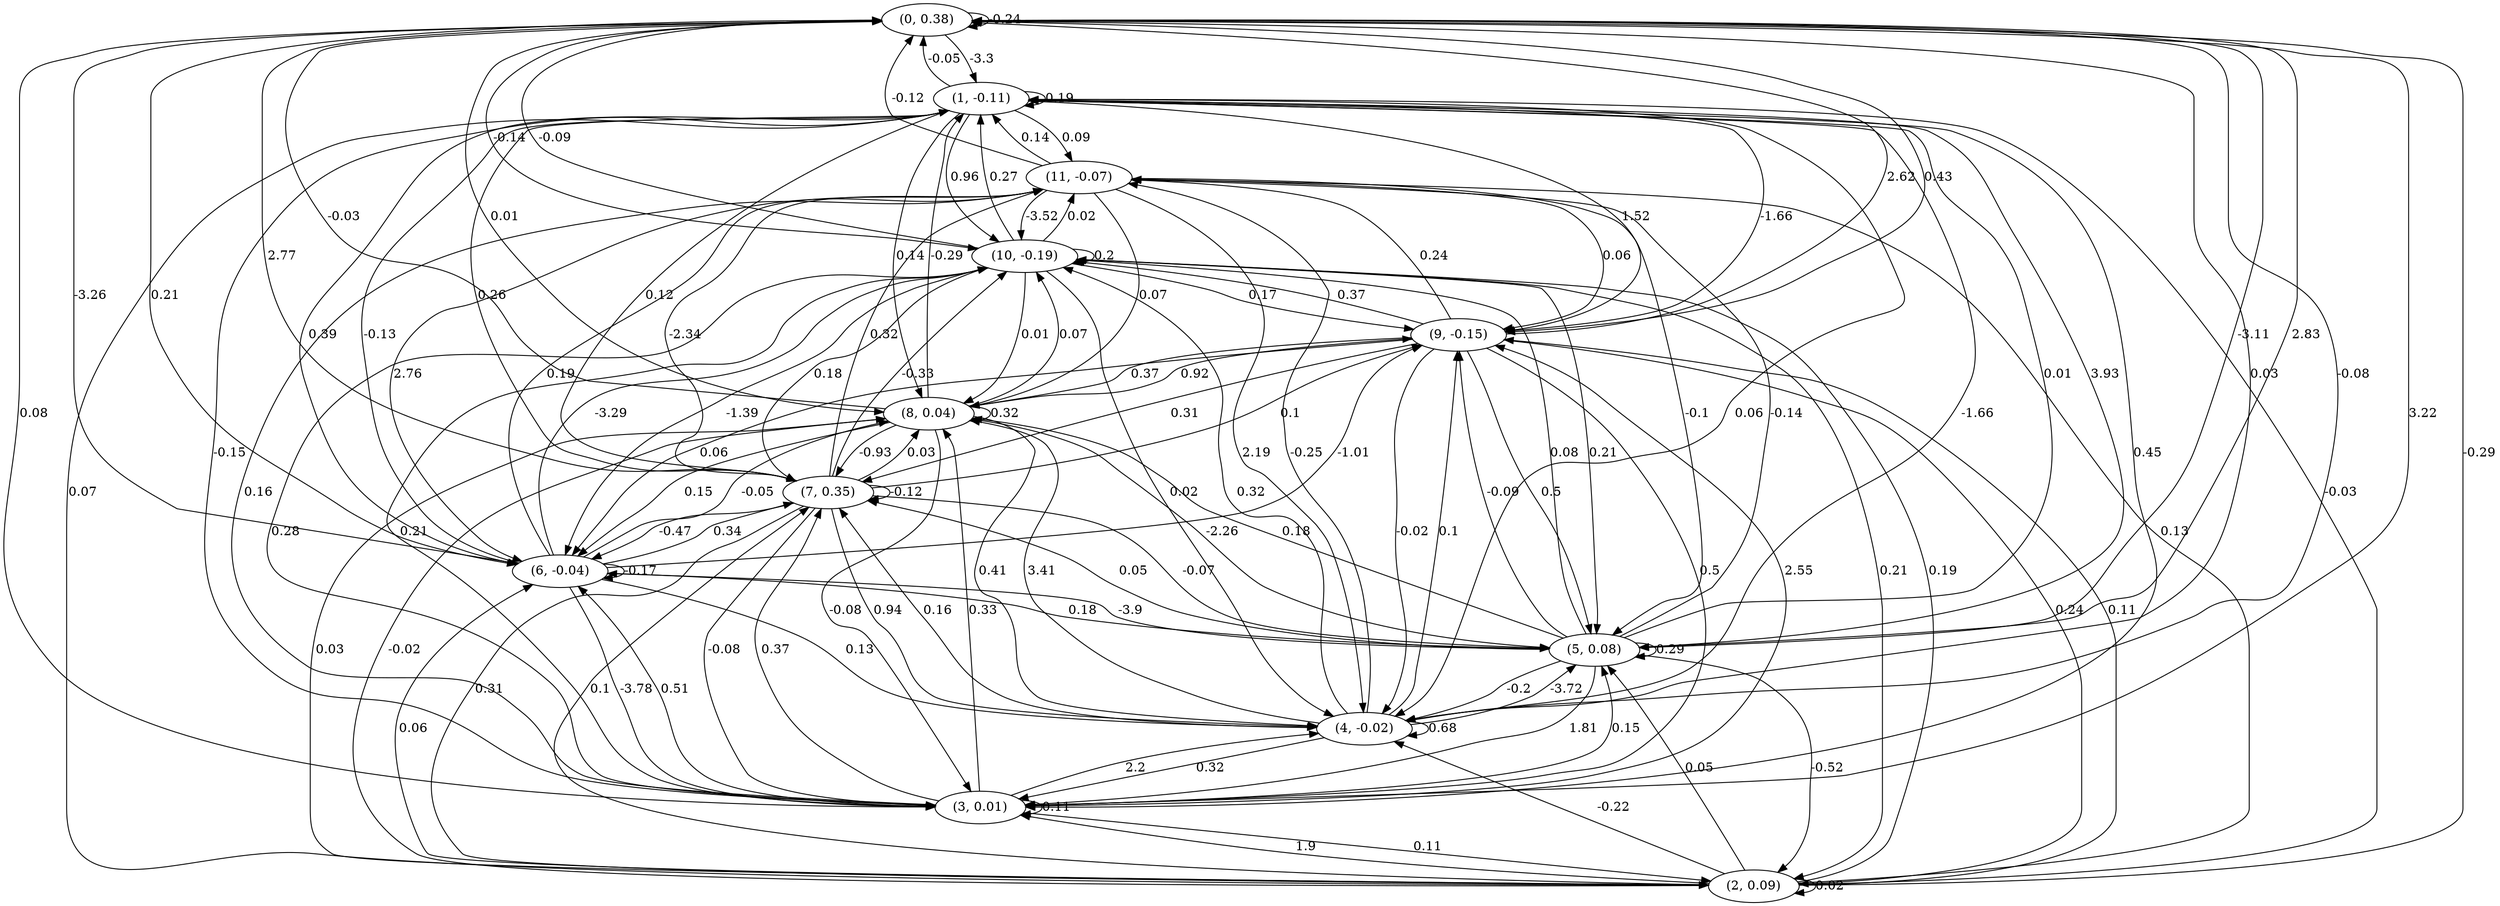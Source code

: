digraph {
    0 [ label = "(0, 0.38)" ]
    1 [ label = "(1, -0.11)" ]
    2 [ label = "(2, 0.09)" ]
    3 [ label = "(3, 0.01)" ]
    4 [ label = "(4, -0.02)" ]
    5 [ label = "(5, 0.08)" ]
    6 [ label = "(6, -0.04)" ]
    7 [ label = "(7, 0.35)" ]
    8 [ label = "(8, 0.04)" ]
    9 [ label = "(9, -0.15)" ]
    10 [ label = "(10, -0.19)" ]
    11 [ label = "(11, -0.07)" ]
    0 -> 0 [ label = "-0.24" ]
    1 -> 1 [ label = "0.19" ]
    2 -> 2 [ label = "0.02" ]
    3 -> 3 [ label = "0.11" ]
    4 -> 4 [ label = "0.68" ]
    5 -> 5 [ label = "0.29" ]
    6 -> 6 [ label = "-0.17" ]
    7 -> 7 [ label = "-0.12" ]
    8 -> 8 [ label = "0.32" ]
    10 -> 10 [ label = "0.2" ]
    1 -> 0 [ label = "-0.05" ]
    2 -> 0 [ label = "-0.29" ]
    3 -> 0 [ label = "3.22" ]
    4 -> 0 [ label = "-0.08" ]
    5 -> 0 [ label = "2.83" ]
    6 -> 0 [ label = "-3.26" ]
    7 -> 0 [ label = "2.77" ]
    8 -> 0 [ label = "-0.03" ]
    9 -> 0 [ label = "2.62" ]
    10 -> 0 [ label = "-0.09" ]
    11 -> 0 [ label = "-0.12" ]
    0 -> 1 [ label = "-3.3" ]
    2 -> 1 [ label = "-0.03" ]
    3 -> 1 [ label = "-0.15" ]
    4 -> 1 [ label = "-1.66" ]
    5 -> 1 [ label = "0.01" ]
    6 -> 1 [ label = "-0.13" ]
    7 -> 1 [ label = "0.26" ]
    8 -> 1 [ label = "-0.29" ]
    9 -> 1 [ label = "-1.66" ]
    10 -> 1 [ label = "0.27" ]
    11 -> 1 [ label = "0.14" ]
    1 -> 2 [ label = "0.07" ]
    3 -> 2 [ label = "0.11" ]
    5 -> 2 [ label = "-0.52" ]
    7 -> 2 [ label = "0.31" ]
    8 -> 2 [ label = "0.03" ]
    9 -> 2 [ label = "0.24" ]
    10 -> 2 [ label = "0.21" ]
    0 -> 3 [ label = "0.08" ]
    1 -> 3 [ label = "0.45" ]
    2 -> 3 [ label = "1.9" ]
    4 -> 3 [ label = "0.32" ]
    5 -> 3 [ label = "1.81" ]
    6 -> 3 [ label = "-3.78" ]
    7 -> 3 [ label = "-0.08" ]
    8 -> 3 [ label = "-0.08" ]
    9 -> 3 [ label = "0.5" ]
    10 -> 3 [ label = "0.28" ]
    0 -> 4 [ label = "0.03" ]
    1 -> 4 [ label = "0.06" ]
    2 -> 4 [ label = "-0.22" ]
    3 -> 4 [ label = "2.2" ]
    5 -> 4 [ label = "-0.2" ]
    6 -> 4 [ label = "0.13" ]
    7 -> 4 [ label = "0.94" ]
    8 -> 4 [ label = "0.41" ]
    9 -> 4 [ label = "-0.02" ]
    10 -> 4 [ label = "0.02" ]
    11 -> 4 [ label = "2.19" ]
    0 -> 5 [ label = "-3.11" ]
    1 -> 5 [ label = "3.93" ]
    2 -> 5 [ label = "0.05" ]
    3 -> 5 [ label = "0.15" ]
    4 -> 5 [ label = "-3.72" ]
    6 -> 5 [ label = "0.18" ]
    7 -> 5 [ label = "-0.07" ]
    8 -> 5 [ label = "-2.26" ]
    9 -> 5 [ label = "0.5" ]
    10 -> 5 [ label = "0.21" ]
    11 -> 5 [ label = "-0.1" ]
    0 -> 6 [ label = "0.21" ]
    1 -> 6 [ label = "0.39" ]
    2 -> 6 [ label = "0.06" ]
    3 -> 6 [ label = "0.51" ]
    5 -> 6 [ label = "-3.9" ]
    7 -> 6 [ label = "-0.47" ]
    8 -> 6 [ label = "0.15" ]
    9 -> 6 [ label = "0.06" ]
    10 -> 6 [ label = "-1.39" ]
    11 -> 6 [ label = "2.76" ]
    1 -> 7 [ label = "0.12" ]
    2 -> 7 [ label = "0.1" ]
    3 -> 7 [ label = "0.37" ]
    4 -> 7 [ label = "0.16" ]
    5 -> 7 [ label = "0.05" ]
    6 -> 7 [ label = "0.34" ]
    8 -> 7 [ label = "-0.93" ]
    9 -> 7 [ label = "0.31" ]
    10 -> 7 [ label = "0.18" ]
    11 -> 7 [ label = "-2.34" ]
    0 -> 8 [ label = "0.01" ]
    1 -> 8 [ label = "0.14" ]
    2 -> 8 [ label = "-0.02" ]
    3 -> 8 [ label = "0.33" ]
    4 -> 8 [ label = "3.41" ]
    5 -> 8 [ label = "0.18" ]
    6 -> 8 [ label = "-0.05" ]
    7 -> 8 [ label = "0.03" ]
    9 -> 8 [ label = "0.37" ]
    10 -> 8 [ label = "0.01" ]
    11 -> 8 [ label = "0.07" ]
    0 -> 9 [ label = "0.43" ]
    1 -> 9 [ label = "1.52" ]
    2 -> 9 [ label = "0.11" ]
    3 -> 9 [ label = "2.55" ]
    4 -> 9 [ label = "0.1" ]
    5 -> 9 [ label = "-0.09" ]
    6 -> 9 [ label = "-1.01" ]
    7 -> 9 [ label = "0.1" ]
    8 -> 9 [ label = "0.92" ]
    10 -> 9 [ label = "0.17" ]
    11 -> 9 [ label = "0.06" ]
    0 -> 10 [ label = "-0.14" ]
    1 -> 10 [ label = "0.96" ]
    2 -> 10 [ label = "0.19" ]
    3 -> 10 [ label = "0.21" ]
    4 -> 10 [ label = "0.32" ]
    5 -> 10 [ label = "0.08" ]
    6 -> 10 [ label = "-3.29" ]
    7 -> 10 [ label = "-0.33" ]
    8 -> 10 [ label = "0.07" ]
    9 -> 10 [ label = "0.37" ]
    11 -> 10 [ label = "-3.52" ]
    1 -> 11 [ label = "0.09" ]
    2 -> 11 [ label = "0.13" ]
    3 -> 11 [ label = "0.16" ]
    4 -> 11 [ label = "-0.25" ]
    5 -> 11 [ label = "-0.14" ]
    6 -> 11 [ label = "0.19" ]
    7 -> 11 [ label = "0.32" ]
    9 -> 11 [ label = "0.24" ]
    10 -> 11 [ label = "0.02" ]
}

